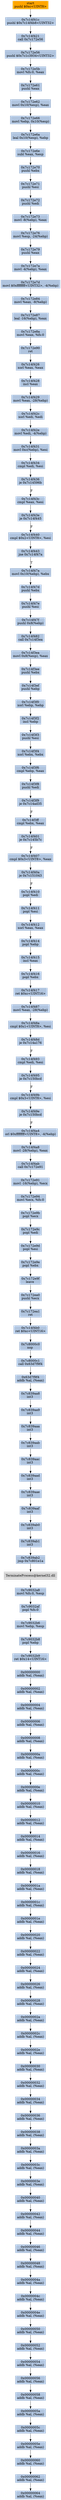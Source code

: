 digraph G {
node[shape=rectangle,style=filled,fillcolor=lightsteelblue,color=lightsteelblue]
bgcolor="transparent"
a0x7c14f41apushl_0xcUINT8[label="start\npushl $0xc<UINT8>",color="lightgrey",fillcolor="orange"];
a0x7c14f41cpushl_0x7c14f4b8UINT32[label="0x7c14f41c\npushl $0x7c14f4b8<UINT32>"];
a0x7c14f421call_0x7c172e56[label="0x7c14f421\ncall 0x7c172e56"];
a0x7c172e56pushl_0x7c1c3934UINT32[label="0x7c172e56\npushl $0x7c1c3934<UINT32>"];
a0x7c172e5bmovl_fs_0_eax[label="0x7c172e5b\nmovl %fs:0, %eax"];
a0x7c172e61pushl_eax[label="0x7c172e61\npushl %eax"];
a0x7c172e62movl_0x10esp__eax[label="0x7c172e62\nmovl 0x10(%esp), %eax"];
a0x7c172e66movl_ebp_0x10esp_[label="0x7c172e66\nmovl %ebp, 0x10(%esp)"];
a0x7c172e6aleal_0x10esp__ebp[label="0x7c172e6a\nleal 0x10(%esp), %ebp"];
a0x7c172e6esubl_eax_esp[label="0x7c172e6e\nsubl %eax, %esp"];
a0x7c172e70pushl_ebx[label="0x7c172e70\npushl %ebx"];
a0x7c172e71pushl_esi[label="0x7c172e71\npushl %esi"];
a0x7c172e72pushl_edi[label="0x7c172e72\npushl %edi"];
a0x7c172e73movl__8ebp__eax[label="0x7c172e73\nmovl -8(%ebp), %eax"];
a0x7c172e76movl_esp__24ebp_[label="0x7c172e76\nmovl %esp, -24(%ebp)"];
a0x7c172e79pushl_eax[label="0x7c172e79\npushl %eax"];
a0x7c172e7amovl__4ebp__eax[label="0x7c172e7a\nmovl -4(%ebp), %eax"];
a0x7c172e7dmovl_0xffffffffUINT32__4ebp_[label="0x7c172e7d\nmovl $0xffffffff<UINT32>, -4(%ebp)"];
a0x7c172e84movl_eax__8ebp_[label="0x7c172e84\nmovl %eax, -8(%ebp)"];
a0x7c172e87leal__16ebp__eax[label="0x7c172e87\nleal -16(%ebp), %eax"];
a0x7c172e8amovl_eax_fs_0[label="0x7c172e8a\nmovl %eax, %fs:0"];
a0x7c172e90ret[label="0x7c172e90\nret"];
a0x7c14f426xorl_eax_eax[label="0x7c14f426\nxorl %eax, %eax"];
a0x7c14f428incl_eax[label="0x7c14f428\nincl %eax"];
a0x7c14f429movl_eax__28ebp_[label="0x7c14f429\nmovl %eax, -28(%ebp)"];
a0x7c14f42cxorl_edi_edi[label="0x7c14f42c\nxorl %edi, %edi"];
a0x7c14f42emovl_edi__4ebp_[label="0x7c14f42e\nmovl %edi, -4(%ebp)"];
a0x7c14f431movl_0xcebp__esi[label="0x7c14f431\nmovl 0xc(%ebp), %esi"];
a0x7c14f434cmpl_edi_esi[label="0x7c14f434\ncmpl %edi, %esi"];
a0x7c14f436je_0x7c14596b[label="0x7c14f436\nje 0x7c14596b"];
a0x7c14f43ccmpl_eax_esi[label="0x7c14f43c\ncmpl %eax, %esi"];
a0x7c14f43eje_0x7c14f445[label="0x7c14f43e\nje 0x7c14f445"];
a0x7c14f440cmpl_0x2UINT8_esi[label="0x7c14f440\ncmpl $0x2<UINT8>, %esi"];
a0x7c14f443jne_0x7c14f47a[label="0x7c14f443\njne 0x7c14f47a"];
a0x7c14f47amovl_0x10ebp__ebx[label="0x7c14f47a\nmovl 0x10(%ebp), %ebx"];
a0x7c14f47dpushl_ebx[label="0x7c14f47d\npushl %ebx"];
a0x7c14f47epushl_esi[label="0x7c14f47e\npushl %esi"];
a0x7c14f47fpushl_0x8ebp_[label="0x7c14f47f\npushl 0x8(%ebp)"];
a0x7c14f482call_0x7c14f3ea[label="0x7c14f482\ncall 0x7c14f3ea"];
a0x7c14f3eamovl_0x8esp__eax[label="0x7c14f3ea\nmovl 0x8(%esp), %eax"];
a0x7c14f3eepushl_ebx[label="0x7c14f3ee\npushl %ebx"];
a0x7c14f3efpushl_ebp[label="0x7c14f3ef\npushl %ebp"];
a0x7c14f3f0xorl_ebp_ebp[label="0x7c14f3f0\nxorl %ebp, %ebp"];
a0x7c14f3f2incl_ebp[label="0x7c14f3f2\nincl %ebp"];
a0x7c14f3f3pushl_esi[label="0x7c14f3f3\npushl %esi"];
a0x7c14f3f4xorl_ebx_ebx[label="0x7c14f3f4\nxorl %ebx, %ebx"];
a0x7c14f3f6cmpl_ebp_eax[label="0x7c14f3f6\ncmpl %ebp, %eax"];
a0x7c14f3f8pushl_edi[label="0x7c14f3f8\npushl %edi"];
a0x7c14f3f9je_0x7c14ad35[label="0x7c14f3f9\nje 0x7c14ad35"];
a0x7c14f3ffcmpl_ebx_eax[label="0x7c14f3ff\ncmpl %ebx, %eax"];
a0x7c14f401je_0x7c145b7c[label="0x7c14f401\nje 0x7c145b7c"];
a0x7c14f407cmpl_0x3UINT8_eax[label="0x7c14f407\ncmpl $0x3<UINT8>, %eax"];
a0x7c14f40aje_0x7c151043[label="0x7c14f40a\nje 0x7c151043"];
a0x7c14f410popl_edi[label="0x7c14f410\npopl %edi"];
a0x7c14f411popl_esi[label="0x7c14f411\npopl %esi"];
a0x7c14f412xorl_eax_eax[label="0x7c14f412\nxorl %eax, %eax"];
a0x7c14f414popl_ebp[label="0x7c14f414\npopl %ebp"];
a0x7c14f415incl_eax[label="0x7c14f415\nincl %eax"];
a0x7c14f416popl_ebx[label="0x7c14f416\npopl %ebx"];
a0x7c14f417ret_0xcUINT16[label="0x7c14f417\nret $0xc<UINT16>"];
a0x7c14f487movl_eax__28ebp_[label="0x7c14f487\nmovl %eax, -28(%ebp)"];
a0x7c14f48acmpl_0x1UINT8_esi[label="0x7c14f48a\ncmpl $0x1<UINT8>, %esi"];
a0x7c14f48dje_0x7c14a176[label="0x7c14f48d\nje 0x7c14a176"];
a0x7c14f493cmpl_edi_esi[label="0x7c14f493\ncmpl %edi, %esi"];
a0x7c14f495je_0x7c150bcd[label="0x7c14f495\nje 0x7c150bcd"];
a0x7c14f49bcmpl_0x3UINT8_esi[label="0x7c14f49b\ncmpl $0x3<UINT8>, %esi"];
a0x7c14f49eje_0x7c150bcd[label="0x7c14f49e\nje 0x7c150bcd"];
a0x7c14f4a4orl_0xffffffffUINT8__4ebp_[label="0x7c14f4a4\norl $0xffffffff<UINT8>, -4(%ebp)"];
a0x7c14f4a8movl__28ebp__eax[label="0x7c14f4a8\nmovl -28(%ebp), %eax"];
a0x7c14f4abcall_0x7c172e91[label="0x7c14f4ab\ncall 0x7c172e91"];
a0x7c172e91movl__16ebp__ecx[label="0x7c172e91\nmovl -16(%ebp), %ecx"];
a0x7c172e94movl_ecx_fs_0[label="0x7c172e94\nmovl %ecx, %fs:0"];
a0x7c172e9bpopl_ecx[label="0x7c172e9b\npopl %ecx"];
a0x7c172e9cpopl_edi[label="0x7c172e9c\npopl %edi"];
a0x7c172e9dpopl_esi[label="0x7c172e9d\npopl %esi"];
a0x7c172e9epopl_ebx[label="0x7c172e9e\npopl %ebx"];
a0x7c172e9fleave_[label="0x7c172e9f\nleave "];
a0x7c172ea0pushl_ecx[label="0x7c172ea0\npushl %ecx"];
a0x7c172ea1ret[label="0x7c172ea1\nret"];
a0x7c14f4b0ret_0xcUINT16[label="0x7c14f4b0\nret $0xc<UINT16>"];
a0x7c8000c0nop_[label="0x7c8000c0\nnop "];
a0x7c8000c1call_0x63d7f9f4[label="0x7c8000c1\ncall 0x63d7f9f4"];
a0x63d7f9f4addb_al_eax_[label="0x63d7f9f4\naddb %al, (%eax)"];
a0x7c839aa8int3_[label="0x7c839aa8\nint3 "];
a0x7c839aa9int3_[label="0x7c839aa9\nint3 "];
a0x7c839aaaint3_[label="0x7c839aaa\nint3 "];
a0x7c839aabint3_[label="0x7c839aab\nint3 "];
a0x7c839aacint3_[label="0x7c839aac\nint3 "];
a0x7c839aadint3_[label="0x7c839aad\nint3 "];
a0x7c839aaeint3_[label="0x7c839aae\nint3 "];
a0x7c839aafint3_[label="0x7c839aaf\nint3 "];
a0x7c839ab0int3_[label="0x7c839ab0\nint3 "];
a0x7c839ab1int3_[label="0x7c839ab1\nint3 "];
a0x7c839ab2jmp_0x7c801e1a[label="0x7c839ab2\njmp 0x7c801e1a"];
TerminateProcess_kernel32_dll[label="TerminateProcess@kernel32.dll",color="lightgrey",fillcolor="lightgrey"];
a0x7c9032a8movl_fs_0_esp[label="0x7c9032a8\nmovl %fs:0, %esp"];
a0x7c9032afpopl_fs_0[label="0x7c9032af\npopl %fs:0"];
a0x7c9032b6movl_ebp_esp[label="0x7c9032b6\nmovl %ebp, %esp"];
a0x7c9032b8popl_ebp[label="0x7c9032b8\npopl %ebp"];
a0x7c9032b9ret_0x14UINT16[label="0x7c9032b9\nret $0x14<UINT16>"];
a0x00000000addb_al_eax_[label="0x00000000\naddb %al, (%eax)"];
a0x00000002addb_al_eax_[label="0x00000002\naddb %al, (%eax)"];
a0x00000004addb_al_eax_[label="0x00000004\naddb %al, (%eax)"];
a0x00000006addb_al_eax_[label="0x00000006\naddb %al, (%eax)"];
a0x00000008addb_al_eax_[label="0x00000008\naddb %al, (%eax)"];
a0x0000000aaddb_al_eax_[label="0x0000000a\naddb %al, (%eax)"];
a0x0000000caddb_al_eax_[label="0x0000000c\naddb %al, (%eax)"];
a0x0000000eaddb_al_eax_[label="0x0000000e\naddb %al, (%eax)"];
a0x00000010addb_al_eax_[label="0x00000010\naddb %al, (%eax)"];
a0x00000012addb_al_eax_[label="0x00000012\naddb %al, (%eax)"];
a0x00000014addb_al_eax_[label="0x00000014\naddb %al, (%eax)"];
a0x00000016addb_al_eax_[label="0x00000016\naddb %al, (%eax)"];
a0x00000018addb_al_eax_[label="0x00000018\naddb %al, (%eax)"];
a0x0000001aaddb_al_eax_[label="0x0000001a\naddb %al, (%eax)"];
a0x0000001caddb_al_eax_[label="0x0000001c\naddb %al, (%eax)"];
a0x0000001eaddb_al_eax_[label="0x0000001e\naddb %al, (%eax)"];
a0x00000020addb_al_eax_[label="0x00000020\naddb %al, (%eax)"];
a0x00000022addb_al_eax_[label="0x00000022\naddb %al, (%eax)"];
a0x00000024addb_al_eax_[label="0x00000024\naddb %al, (%eax)"];
a0x00000026addb_al_eax_[label="0x00000026\naddb %al, (%eax)"];
a0x00000028addb_al_eax_[label="0x00000028\naddb %al, (%eax)"];
a0x0000002aaddb_al_eax_[label="0x0000002a\naddb %al, (%eax)"];
a0x0000002caddb_al_eax_[label="0x0000002c\naddb %al, (%eax)"];
a0x0000002eaddb_al_eax_[label="0x0000002e\naddb %al, (%eax)"];
a0x00000030addb_al_eax_[label="0x00000030\naddb %al, (%eax)"];
a0x00000032addb_al_eax_[label="0x00000032\naddb %al, (%eax)"];
a0x00000034addb_al_eax_[label="0x00000034\naddb %al, (%eax)"];
a0x00000036addb_al_eax_[label="0x00000036\naddb %al, (%eax)"];
a0x00000038addb_al_eax_[label="0x00000038\naddb %al, (%eax)"];
a0x0000003aaddb_al_eax_[label="0x0000003a\naddb %al, (%eax)"];
a0x0000003caddb_al_eax_[label="0x0000003c\naddb %al, (%eax)"];
a0x0000003eaddb_al_eax_[label="0x0000003e\naddb %al, (%eax)"];
a0x00000040addb_al_eax_[label="0x00000040\naddb %al, (%eax)"];
a0x00000042addb_al_eax_[label="0x00000042\naddb %al, (%eax)"];
a0x00000044addb_al_eax_[label="0x00000044\naddb %al, (%eax)"];
a0x00000046addb_al_eax_[label="0x00000046\naddb %al, (%eax)"];
a0x00000048addb_al_eax_[label="0x00000048\naddb %al, (%eax)"];
a0x0000004aaddb_al_eax_[label="0x0000004a\naddb %al, (%eax)"];
a0x0000004caddb_al_eax_[label="0x0000004c\naddb %al, (%eax)"];
a0x0000004eaddb_al_eax_[label="0x0000004e\naddb %al, (%eax)"];
a0x00000050addb_al_eax_[label="0x00000050\naddb %al, (%eax)"];
a0x00000052addb_al_eax_[label="0x00000052\naddb %al, (%eax)"];
a0x00000054addb_al_eax_[label="0x00000054\naddb %al, (%eax)"];
a0x00000056addb_al_eax_[label="0x00000056\naddb %al, (%eax)"];
a0x00000058addb_al_eax_[label="0x00000058\naddb %al, (%eax)"];
a0x0000005aaddb_al_eax_[label="0x0000005a\naddb %al, (%eax)"];
a0x0000005caddb_al_eax_[label="0x0000005c\naddb %al, (%eax)"];
a0x0000005eaddb_al_eax_[label="0x0000005e\naddb %al, (%eax)"];
a0x00000060addb_al_eax_[label="0x00000060\naddb %al, (%eax)"];
a0x00000062addb_al_eax_[label="0x00000062\naddb %al, (%eax)"];
a0x00000064addb_al_eax_[label="0x00000064\naddb %al, (%eax)"];
a0x7c14f41apushl_0xcUINT8 -> a0x7c14f41cpushl_0x7c14f4b8UINT32 [color="#000000"];
a0x7c14f41cpushl_0x7c14f4b8UINT32 -> a0x7c14f421call_0x7c172e56 [color="#000000"];
a0x7c14f421call_0x7c172e56 -> a0x7c172e56pushl_0x7c1c3934UINT32 [color="#000000"];
a0x7c172e56pushl_0x7c1c3934UINT32 -> a0x7c172e5bmovl_fs_0_eax [color="#000000"];
a0x7c172e5bmovl_fs_0_eax -> a0x7c172e61pushl_eax [color="#000000"];
a0x7c172e61pushl_eax -> a0x7c172e62movl_0x10esp__eax [color="#000000"];
a0x7c172e62movl_0x10esp__eax -> a0x7c172e66movl_ebp_0x10esp_ [color="#000000"];
a0x7c172e66movl_ebp_0x10esp_ -> a0x7c172e6aleal_0x10esp__ebp [color="#000000"];
a0x7c172e6aleal_0x10esp__ebp -> a0x7c172e6esubl_eax_esp [color="#000000"];
a0x7c172e6esubl_eax_esp -> a0x7c172e70pushl_ebx [color="#000000"];
a0x7c172e70pushl_ebx -> a0x7c172e71pushl_esi [color="#000000"];
a0x7c172e71pushl_esi -> a0x7c172e72pushl_edi [color="#000000"];
a0x7c172e72pushl_edi -> a0x7c172e73movl__8ebp__eax [color="#000000"];
a0x7c172e73movl__8ebp__eax -> a0x7c172e76movl_esp__24ebp_ [color="#000000"];
a0x7c172e76movl_esp__24ebp_ -> a0x7c172e79pushl_eax [color="#000000"];
a0x7c172e79pushl_eax -> a0x7c172e7amovl__4ebp__eax [color="#000000"];
a0x7c172e7amovl__4ebp__eax -> a0x7c172e7dmovl_0xffffffffUINT32__4ebp_ [color="#000000"];
a0x7c172e7dmovl_0xffffffffUINT32__4ebp_ -> a0x7c172e84movl_eax__8ebp_ [color="#000000"];
a0x7c172e84movl_eax__8ebp_ -> a0x7c172e87leal__16ebp__eax [color="#000000"];
a0x7c172e87leal__16ebp__eax -> a0x7c172e8amovl_eax_fs_0 [color="#000000"];
a0x7c172e8amovl_eax_fs_0 -> a0x7c172e90ret [color="#000000"];
a0x7c172e90ret -> a0x7c14f426xorl_eax_eax [color="#000000"];
a0x7c14f426xorl_eax_eax -> a0x7c14f428incl_eax [color="#000000"];
a0x7c14f428incl_eax -> a0x7c14f429movl_eax__28ebp_ [color="#000000"];
a0x7c14f429movl_eax__28ebp_ -> a0x7c14f42cxorl_edi_edi [color="#000000"];
a0x7c14f42cxorl_edi_edi -> a0x7c14f42emovl_edi__4ebp_ [color="#000000"];
a0x7c14f42emovl_edi__4ebp_ -> a0x7c14f431movl_0xcebp__esi [color="#000000"];
a0x7c14f431movl_0xcebp__esi -> a0x7c14f434cmpl_edi_esi [color="#000000"];
a0x7c14f434cmpl_edi_esi -> a0x7c14f436je_0x7c14596b [color="#000000"];
a0x7c14f436je_0x7c14596b -> a0x7c14f43ccmpl_eax_esi [color="#000000",label="F"];
a0x7c14f43ccmpl_eax_esi -> a0x7c14f43eje_0x7c14f445 [color="#000000"];
a0x7c14f43eje_0x7c14f445 -> a0x7c14f440cmpl_0x2UINT8_esi [color="#000000",label="F"];
a0x7c14f440cmpl_0x2UINT8_esi -> a0x7c14f443jne_0x7c14f47a [color="#000000"];
a0x7c14f443jne_0x7c14f47a -> a0x7c14f47amovl_0x10ebp__ebx [color="#000000",label="T"];
a0x7c14f47amovl_0x10ebp__ebx -> a0x7c14f47dpushl_ebx [color="#000000"];
a0x7c14f47dpushl_ebx -> a0x7c14f47epushl_esi [color="#000000"];
a0x7c14f47epushl_esi -> a0x7c14f47fpushl_0x8ebp_ [color="#000000"];
a0x7c14f47fpushl_0x8ebp_ -> a0x7c14f482call_0x7c14f3ea [color="#000000"];
a0x7c14f482call_0x7c14f3ea -> a0x7c14f3eamovl_0x8esp__eax [color="#000000"];
a0x7c14f3eamovl_0x8esp__eax -> a0x7c14f3eepushl_ebx [color="#000000"];
a0x7c14f3eepushl_ebx -> a0x7c14f3efpushl_ebp [color="#000000"];
a0x7c14f3efpushl_ebp -> a0x7c14f3f0xorl_ebp_ebp [color="#000000"];
a0x7c14f3f0xorl_ebp_ebp -> a0x7c14f3f2incl_ebp [color="#000000"];
a0x7c14f3f2incl_ebp -> a0x7c14f3f3pushl_esi [color="#000000"];
a0x7c14f3f3pushl_esi -> a0x7c14f3f4xorl_ebx_ebx [color="#000000"];
a0x7c14f3f4xorl_ebx_ebx -> a0x7c14f3f6cmpl_ebp_eax [color="#000000"];
a0x7c14f3f6cmpl_ebp_eax -> a0x7c14f3f8pushl_edi [color="#000000"];
a0x7c14f3f8pushl_edi -> a0x7c14f3f9je_0x7c14ad35 [color="#000000"];
a0x7c14f3f9je_0x7c14ad35 -> a0x7c14f3ffcmpl_ebx_eax [color="#000000",label="F"];
a0x7c14f3ffcmpl_ebx_eax -> a0x7c14f401je_0x7c145b7c [color="#000000"];
a0x7c14f401je_0x7c145b7c -> a0x7c14f407cmpl_0x3UINT8_eax [color="#000000",label="F"];
a0x7c14f407cmpl_0x3UINT8_eax -> a0x7c14f40aje_0x7c151043 [color="#000000"];
a0x7c14f40aje_0x7c151043 -> a0x7c14f410popl_edi [color="#000000",label="F"];
a0x7c14f410popl_edi -> a0x7c14f411popl_esi [color="#000000"];
a0x7c14f411popl_esi -> a0x7c14f412xorl_eax_eax [color="#000000"];
a0x7c14f412xorl_eax_eax -> a0x7c14f414popl_ebp [color="#000000"];
a0x7c14f414popl_ebp -> a0x7c14f415incl_eax [color="#000000"];
a0x7c14f415incl_eax -> a0x7c14f416popl_ebx [color="#000000"];
a0x7c14f416popl_ebx -> a0x7c14f417ret_0xcUINT16 [color="#000000"];
a0x7c14f417ret_0xcUINT16 -> a0x7c14f487movl_eax__28ebp_ [color="#000000"];
a0x7c14f487movl_eax__28ebp_ -> a0x7c14f48acmpl_0x1UINT8_esi [color="#000000"];
a0x7c14f48acmpl_0x1UINT8_esi -> a0x7c14f48dje_0x7c14a176 [color="#000000"];
a0x7c14f48dje_0x7c14a176 -> a0x7c14f493cmpl_edi_esi [color="#000000",label="F"];
a0x7c14f493cmpl_edi_esi -> a0x7c14f495je_0x7c150bcd [color="#000000"];
a0x7c14f495je_0x7c150bcd -> a0x7c14f49bcmpl_0x3UINT8_esi [color="#000000",label="F"];
a0x7c14f49bcmpl_0x3UINT8_esi -> a0x7c14f49eje_0x7c150bcd [color="#000000"];
a0x7c14f49eje_0x7c150bcd -> a0x7c14f4a4orl_0xffffffffUINT8__4ebp_ [color="#000000",label="F"];
a0x7c14f4a4orl_0xffffffffUINT8__4ebp_ -> a0x7c14f4a8movl__28ebp__eax [color="#000000"];
a0x7c14f4a8movl__28ebp__eax -> a0x7c14f4abcall_0x7c172e91 [color="#000000"];
a0x7c14f4abcall_0x7c172e91 -> a0x7c172e91movl__16ebp__ecx [color="#000000"];
a0x7c172e91movl__16ebp__ecx -> a0x7c172e94movl_ecx_fs_0 [color="#000000"];
a0x7c172e94movl_ecx_fs_0 -> a0x7c172e9bpopl_ecx [color="#000000"];
a0x7c172e9bpopl_ecx -> a0x7c172e9cpopl_edi [color="#000000"];
a0x7c172e9cpopl_edi -> a0x7c172e9dpopl_esi [color="#000000"];
a0x7c172e9dpopl_esi -> a0x7c172e9epopl_ebx [color="#000000"];
a0x7c172e9epopl_ebx -> a0x7c172e9fleave_ [color="#000000"];
a0x7c172e9fleave_ -> a0x7c172ea0pushl_ecx [color="#000000"];
a0x7c172ea0pushl_ecx -> a0x7c172ea1ret [color="#000000"];
a0x7c172ea1ret -> a0x7c14f4b0ret_0xcUINT16 [color="#000000"];
a0x7c14f4b0ret_0xcUINT16 -> a0x7c8000c0nop_ [color="#000000"];
a0x7c8000c0nop_ -> a0x7c8000c1call_0x63d7f9f4 [color="#000000"];
a0x7c8000c1call_0x63d7f9f4 -> a0x63d7f9f4addb_al_eax_ [color="#000000"];
a0x63d7f9f4addb_al_eax_ -> a0x7c839aa8int3_ [color="#000000"];
a0x7c839aa8int3_ -> a0x7c839aa9int3_ [color="#000000"];
a0x7c839aa9int3_ -> a0x7c839aaaint3_ [color="#000000"];
a0x7c839aaaint3_ -> a0x7c839aabint3_ [color="#000000"];
a0x7c839aabint3_ -> a0x7c839aacint3_ [color="#000000"];
a0x7c839aacint3_ -> a0x7c839aadint3_ [color="#000000"];
a0x7c839aadint3_ -> a0x7c839aaeint3_ [color="#000000"];
a0x7c839aaeint3_ -> a0x7c839aafint3_ [color="#000000"];
a0x7c839aafint3_ -> a0x7c839ab0int3_ [color="#000000"];
a0x7c839ab0int3_ -> a0x7c839ab1int3_ [color="#000000"];
a0x7c839ab1int3_ -> a0x7c839ab2jmp_0x7c801e1a [color="#000000"];
a0x7c839ab2jmp_0x7c801e1a -> TerminateProcess_kernel32_dll [color="#000000"];
TerminateProcess_kernel32_dll -> a0x7c9032a8movl_fs_0_esp [color="#000000"];
a0x7c9032a8movl_fs_0_esp -> a0x7c9032afpopl_fs_0 [color="#000000"];
a0x7c9032afpopl_fs_0 -> a0x7c9032b6movl_ebp_esp [color="#000000"];
a0x7c9032b6movl_ebp_esp -> a0x7c9032b8popl_ebp [color="#000000"];
a0x7c9032b8popl_ebp -> a0x7c9032b9ret_0x14UINT16 [color="#000000"];
a0x7c9032b9ret_0x14UINT16 -> a0x00000000addb_al_eax_ [color="#000000"];
a0x00000000addb_al_eax_ -> a0x00000002addb_al_eax_ [color="#000000"];
a0x00000002addb_al_eax_ -> a0x00000004addb_al_eax_ [color="#000000"];
a0x00000004addb_al_eax_ -> a0x00000006addb_al_eax_ [color="#000000"];
a0x00000006addb_al_eax_ -> a0x00000008addb_al_eax_ [color="#000000"];
a0x00000008addb_al_eax_ -> a0x0000000aaddb_al_eax_ [color="#000000"];
a0x0000000aaddb_al_eax_ -> a0x0000000caddb_al_eax_ [color="#000000"];
a0x0000000caddb_al_eax_ -> a0x0000000eaddb_al_eax_ [color="#000000"];
a0x0000000eaddb_al_eax_ -> a0x00000010addb_al_eax_ [color="#000000"];
a0x00000010addb_al_eax_ -> a0x00000012addb_al_eax_ [color="#000000"];
a0x00000012addb_al_eax_ -> a0x00000014addb_al_eax_ [color="#000000"];
a0x00000014addb_al_eax_ -> a0x00000016addb_al_eax_ [color="#000000"];
a0x00000016addb_al_eax_ -> a0x00000018addb_al_eax_ [color="#000000"];
a0x00000018addb_al_eax_ -> a0x0000001aaddb_al_eax_ [color="#000000"];
a0x0000001aaddb_al_eax_ -> a0x0000001caddb_al_eax_ [color="#000000"];
a0x0000001caddb_al_eax_ -> a0x0000001eaddb_al_eax_ [color="#000000"];
a0x0000001eaddb_al_eax_ -> a0x00000020addb_al_eax_ [color="#000000"];
a0x00000020addb_al_eax_ -> a0x00000022addb_al_eax_ [color="#000000"];
a0x00000022addb_al_eax_ -> a0x00000024addb_al_eax_ [color="#000000"];
a0x00000024addb_al_eax_ -> a0x00000026addb_al_eax_ [color="#000000"];
a0x00000026addb_al_eax_ -> a0x00000028addb_al_eax_ [color="#000000"];
a0x00000028addb_al_eax_ -> a0x0000002aaddb_al_eax_ [color="#000000"];
a0x0000002aaddb_al_eax_ -> a0x0000002caddb_al_eax_ [color="#000000"];
a0x0000002caddb_al_eax_ -> a0x0000002eaddb_al_eax_ [color="#000000"];
a0x0000002eaddb_al_eax_ -> a0x00000030addb_al_eax_ [color="#000000"];
a0x00000030addb_al_eax_ -> a0x00000032addb_al_eax_ [color="#000000"];
a0x00000032addb_al_eax_ -> a0x00000034addb_al_eax_ [color="#000000"];
a0x00000034addb_al_eax_ -> a0x00000036addb_al_eax_ [color="#000000"];
a0x00000036addb_al_eax_ -> a0x00000038addb_al_eax_ [color="#000000"];
a0x00000038addb_al_eax_ -> a0x0000003aaddb_al_eax_ [color="#000000"];
a0x0000003aaddb_al_eax_ -> a0x0000003caddb_al_eax_ [color="#000000"];
a0x0000003caddb_al_eax_ -> a0x0000003eaddb_al_eax_ [color="#000000"];
a0x0000003eaddb_al_eax_ -> a0x00000040addb_al_eax_ [color="#000000"];
a0x00000040addb_al_eax_ -> a0x00000042addb_al_eax_ [color="#000000"];
a0x00000042addb_al_eax_ -> a0x00000044addb_al_eax_ [color="#000000"];
a0x00000044addb_al_eax_ -> a0x00000046addb_al_eax_ [color="#000000"];
a0x00000046addb_al_eax_ -> a0x00000048addb_al_eax_ [color="#000000"];
a0x00000048addb_al_eax_ -> a0x0000004aaddb_al_eax_ [color="#000000"];
a0x0000004aaddb_al_eax_ -> a0x0000004caddb_al_eax_ [color="#000000"];
a0x0000004caddb_al_eax_ -> a0x0000004eaddb_al_eax_ [color="#000000"];
a0x0000004eaddb_al_eax_ -> a0x00000050addb_al_eax_ [color="#000000"];
a0x00000050addb_al_eax_ -> a0x00000052addb_al_eax_ [color="#000000"];
a0x00000052addb_al_eax_ -> a0x00000054addb_al_eax_ [color="#000000"];
a0x00000054addb_al_eax_ -> a0x00000056addb_al_eax_ [color="#000000"];
a0x00000056addb_al_eax_ -> a0x00000058addb_al_eax_ [color="#000000"];
a0x00000058addb_al_eax_ -> a0x0000005aaddb_al_eax_ [color="#000000"];
a0x0000005aaddb_al_eax_ -> a0x0000005caddb_al_eax_ [color="#000000"];
a0x0000005caddb_al_eax_ -> a0x0000005eaddb_al_eax_ [color="#000000"];
a0x0000005eaddb_al_eax_ -> a0x00000060addb_al_eax_ [color="#000000"];
a0x00000060addb_al_eax_ -> a0x00000062addb_al_eax_ [color="#000000"];
a0x00000062addb_al_eax_ -> a0x00000064addb_al_eax_ [color="#000000"];
}
